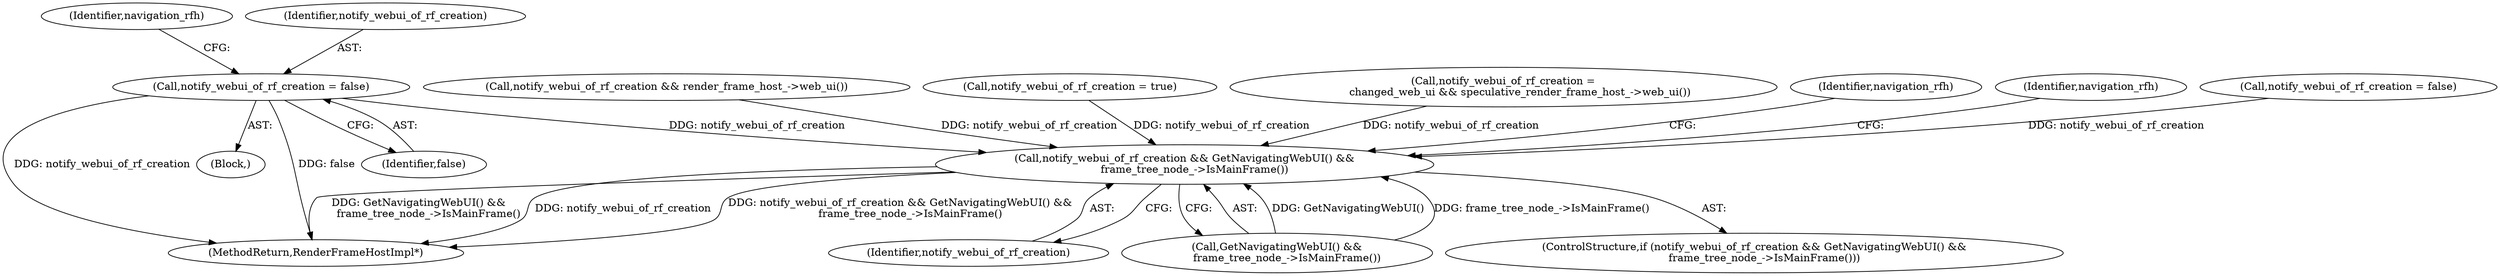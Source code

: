 digraph "0_Chrome_5cd363bc34f508c63b66e653bc41bd1783a4b711@API" {
"1000228" [label="(Call,notify_webui_of_rf_creation = false)"];
"1000265" [label="(Call,notify_webui_of_rf_creation && GetNavigatingWebUI() &&\n      frame_tree_node_->IsMainFrame())"];
"1000264" [label="(ControlStructure,if (notify_webui_of_rf_creation && GetNavigatingWebUI() &&\n      frame_tree_node_->IsMainFrame()))"];
"1000251" [label="(Call,notify_webui_of_rf_creation = true)"];
"1000201" [label="(Call,notify_webui_of_rf_creation =\n          changed_web_ui && speculative_render_frame_host_->web_ui())"];
"1000265" [label="(Call,notify_webui_of_rf_creation && GetNavigatingWebUI() &&\n      frame_tree_node_->IsMainFrame())"];
"1000233" [label="(Identifier,navigation_rfh)"];
"1000266" [label="(Identifier,notify_webui_of_rf_creation)"];
"1000225" [label="(Block,)"];
"1000272" [label="(Identifier,navigation_rfh)"];
"1000275" [label="(MethodReturn,RenderFrameHostImpl*)"];
"1000274" [label="(Identifier,navigation_rfh)"];
"1000133" [label="(Call,notify_webui_of_rf_creation = false)"];
"1000222" [label="(Call,notify_webui_of_rf_creation && render_frame_host_->web_ui())"];
"1000267" [label="(Call,GetNavigatingWebUI() &&\n      frame_tree_node_->IsMainFrame())"];
"1000230" [label="(Identifier,false)"];
"1000228" [label="(Call,notify_webui_of_rf_creation = false)"];
"1000229" [label="(Identifier,notify_webui_of_rf_creation)"];
"1000228" -> "1000225"  [label="AST: "];
"1000228" -> "1000230"  [label="CFG: "];
"1000229" -> "1000228"  [label="AST: "];
"1000230" -> "1000228"  [label="AST: "];
"1000233" -> "1000228"  [label="CFG: "];
"1000228" -> "1000275"  [label="DDG: notify_webui_of_rf_creation"];
"1000228" -> "1000275"  [label="DDG: false"];
"1000228" -> "1000265"  [label="DDG: notify_webui_of_rf_creation"];
"1000265" -> "1000264"  [label="AST: "];
"1000265" -> "1000266"  [label="CFG: "];
"1000265" -> "1000267"  [label="CFG: "];
"1000266" -> "1000265"  [label="AST: "];
"1000267" -> "1000265"  [label="AST: "];
"1000272" -> "1000265"  [label="CFG: "];
"1000274" -> "1000265"  [label="CFG: "];
"1000265" -> "1000275"  [label="DDG: notify_webui_of_rf_creation && GetNavigatingWebUI() &&\n      frame_tree_node_->IsMainFrame()"];
"1000265" -> "1000275"  [label="DDG: GetNavigatingWebUI() &&\n      frame_tree_node_->IsMainFrame()"];
"1000265" -> "1000275"  [label="DDG: notify_webui_of_rf_creation"];
"1000222" -> "1000265"  [label="DDG: notify_webui_of_rf_creation"];
"1000201" -> "1000265"  [label="DDG: notify_webui_of_rf_creation"];
"1000251" -> "1000265"  [label="DDG: notify_webui_of_rf_creation"];
"1000133" -> "1000265"  [label="DDG: notify_webui_of_rf_creation"];
"1000267" -> "1000265"  [label="DDG: GetNavigatingWebUI()"];
"1000267" -> "1000265"  [label="DDG: frame_tree_node_->IsMainFrame()"];
}
